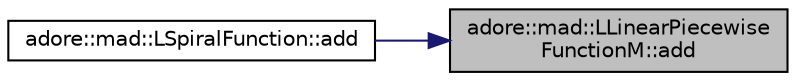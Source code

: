 digraph "adore::mad::LLinearPiecewiseFunctionM::add"
{
 // LATEX_PDF_SIZE
  edge [fontname="Helvetica",fontsize="10",labelfontname="Helvetica",labelfontsize="10"];
  node [fontname="Helvetica",fontsize="10",shape=record];
  rankdir="RL";
  Node1 [label="adore::mad::LLinearPiecewise\lFunctionM::add",height=0.2,width=0.4,color="black", fillcolor="grey75", style="filled", fontcolor="black",tooltip=" "];
  Node1 -> Node2 [dir="back",color="midnightblue",fontsize="10",style="solid",fontname="Helvetica"];
  Node2 [label="adore::mad::LSpiralFunction::add",height=0.2,width=0.4,color="black", fillcolor="white", style="filled",URL="$classadore_1_1mad_1_1LSpiralFunction.html#af24dd4793ee2409333db5a13747861b2",tooltip=" "];
}

